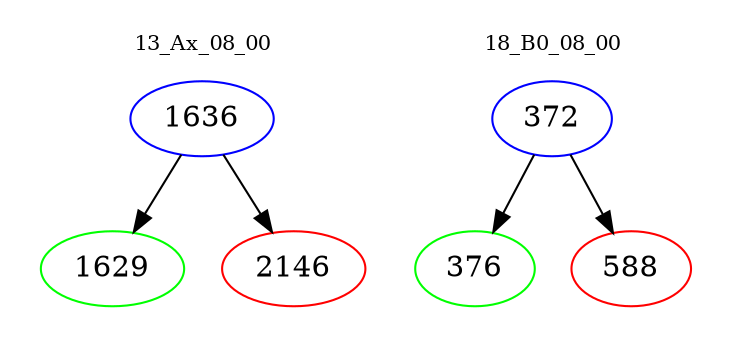 digraph{
subgraph cluster_0 {
color = white
label = "13_Ax_08_00";
fontsize=10;
T0_1636 [label="1636", color="blue"]
T0_1636 -> T0_1629 [color="black"]
T0_1629 [label="1629", color="green"]
T0_1636 -> T0_2146 [color="black"]
T0_2146 [label="2146", color="red"]
}
subgraph cluster_1 {
color = white
label = "18_B0_08_00";
fontsize=10;
T1_372 [label="372", color="blue"]
T1_372 -> T1_376 [color="black"]
T1_376 [label="376", color="green"]
T1_372 -> T1_588 [color="black"]
T1_588 [label="588", color="red"]
}
}
